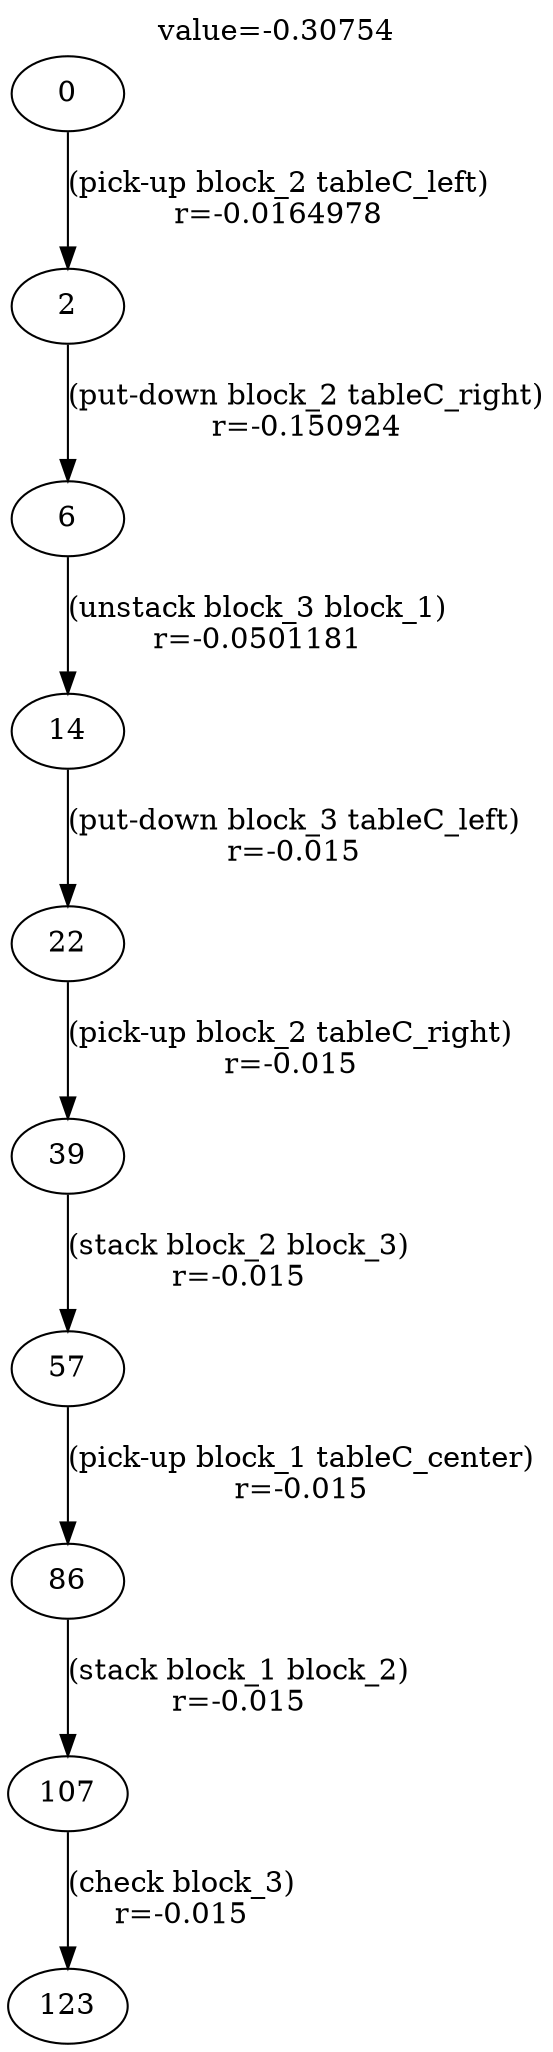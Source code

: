 digraph g{
label="value=-0.30754"
labelloc=top
0->2 [ label="(pick-up block_2 tableC_left)
r=-0.0164978" ];
2->6 [ label="(put-down block_2 tableC_right)
r=-0.150924" ];
6->14 [ label="(unstack block_3 block_1)
r=-0.0501181" ];
14->22 [ label="(put-down block_3 tableC_left)
r=-0.015" ];
22->39 [ label="(pick-up block_2 tableC_right)
r=-0.015" ];
39->57 [ label="(stack block_2 block_3)
r=-0.015" ];
57->86 [ label="(pick-up block_1 tableC_center)
r=-0.015" ];
86->107 [ label="(stack block_1 block_2)
r=-0.015" ];
107->123 [ label="(check block_3)
r=-0.015" ];
}
